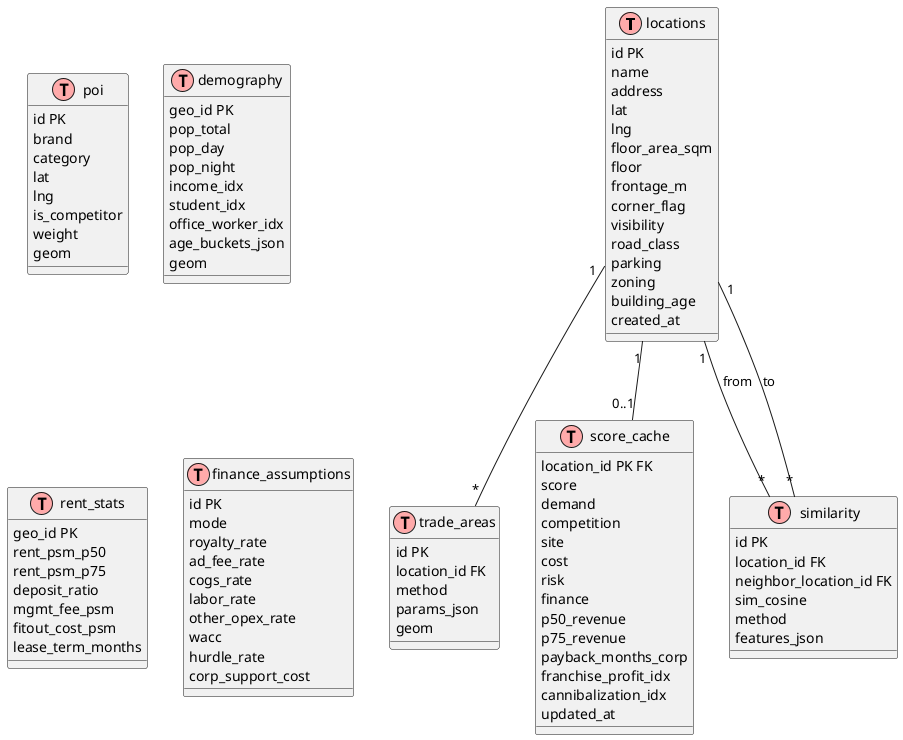 @startuml
!define Table(name,desc) class name as "desc" << (T,#FFAAAA) >>

Table(locations, "locations") {
  id PK
  name
  address
  lat
  lng
  floor_area_sqm
  floor
  frontage_m
  corner_flag
  visibility
  road_class
  parking
  zoning
  building_age
  created_at
}

Table(trade_areas, "trade_areas") {
  id PK
  location_id FK
  method
  params_json
  geom
}

Table(poi, "poi") {
  id PK
  brand
  category
  lat
  lng
  is_competitor
  weight
  geom
}

Table(demography, "demography") {
  geo_id PK
  pop_total
  pop_day
  pop_night
  income_idx
  student_idx
  office_worker_idx
  age_buckets_json
  geom
}

Table(rent_stats, "rent_stats") {
  geo_id PK
  rent_psm_p50
  rent_psm_p75
  deposit_ratio
  mgmt_fee_psm
  fitout_cost_psm
  lease_term_months
}

Table(finance_assumptions, "finance_assumptions") {
  id PK
  mode
  royalty_rate
  ad_fee_rate
  cogs_rate
  labor_rate
  other_opex_rate
  wacc
  hurdle_rate
  corp_support_cost
}

Table(score_cache, "score_cache") {
  location_id PK FK
  score
  demand
  competition
  site
  cost
  risk
  finance
  p50_revenue
  p75_revenue
  payback_months_corp
  franchise_profit_idx
  cannibalization_idx
  updated_at
}

Table(similarity, "similarity") {
  id PK
  location_id FK
  neighbor_location_id FK
  sim_cosine
  method
  features_json
}

locations "1" -- "*" trade_areas
locations "1" -- "0..1" score_cache
locations "1" -- "*" similarity : from
locations "1" -- "*" similarity : to

@enduml
